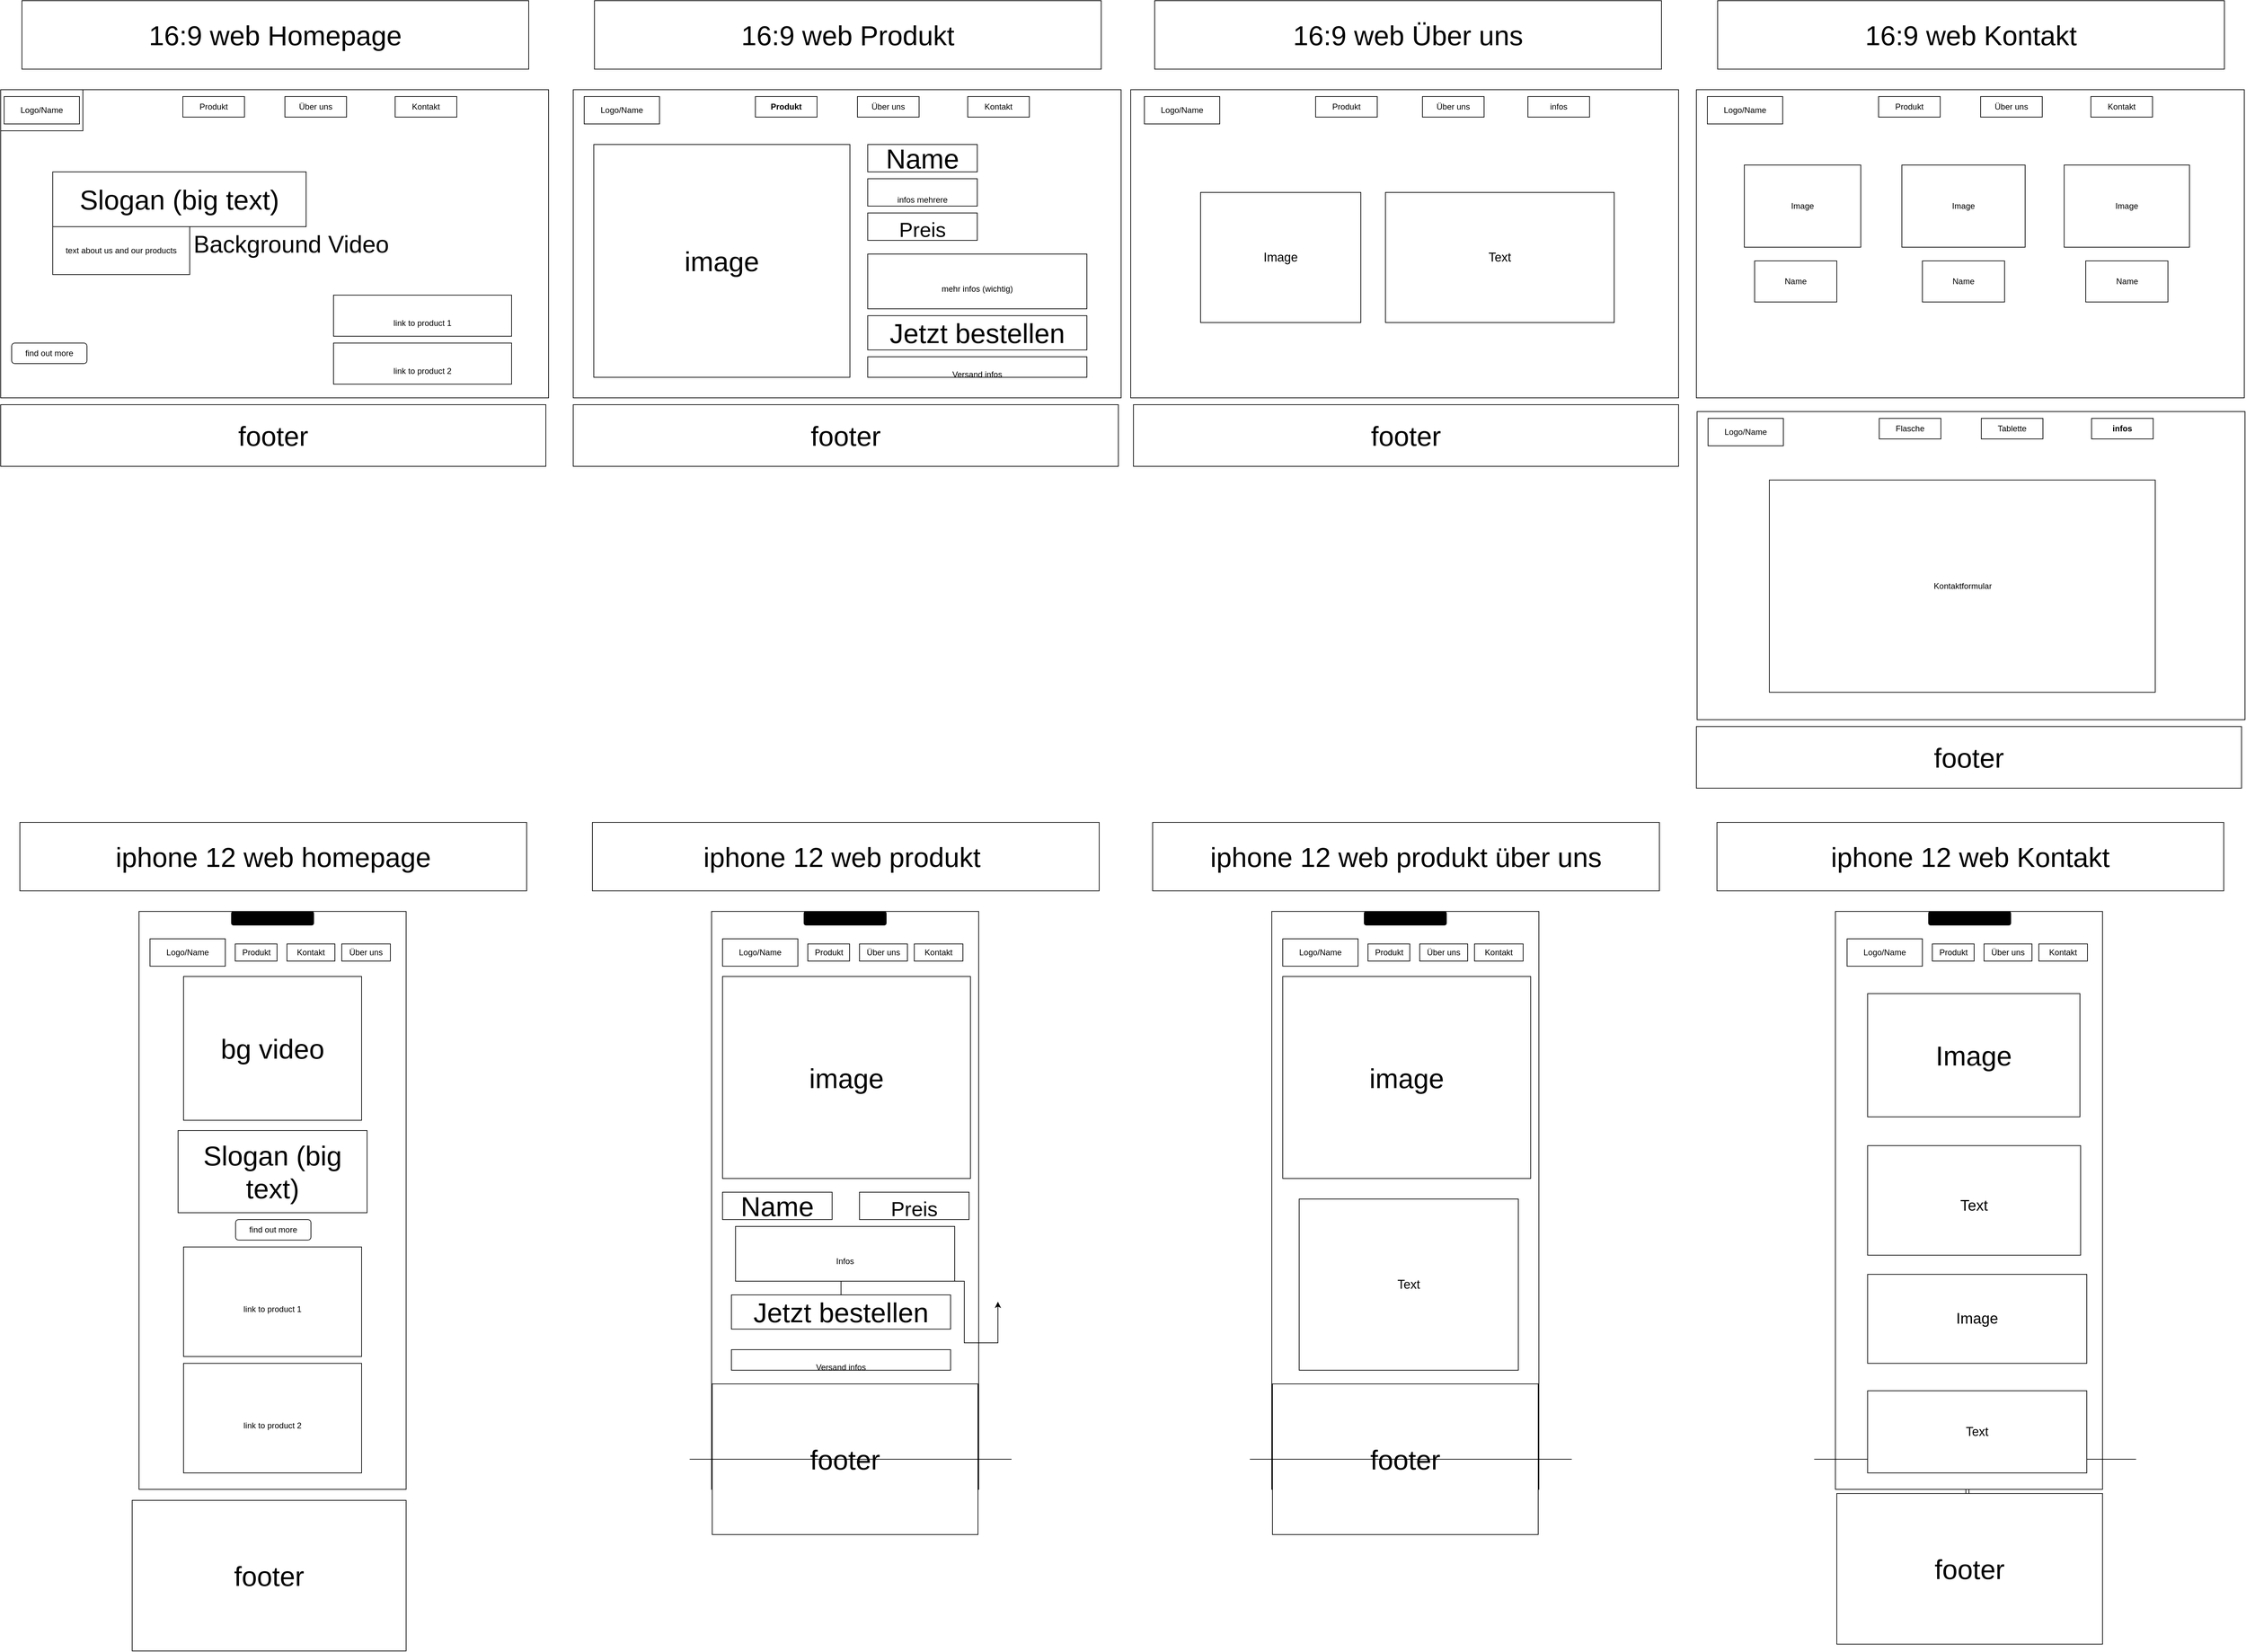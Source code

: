 <mxfile version="20.2.3" type="device"><diagram id="K0RK0H-DGDkPsjTE4IwI" name="Seite-1"><mxGraphModel dx="6045" dy="4220" grid="1" gridSize="10" guides="1" tooltips="1" connect="1" arrows="1" fold="1" page="1" pageScale="1" pageWidth="827" pageHeight="1169" math="0" shadow="0"><root><mxCell id="0"/><mxCell id="1" parent="0"/><mxCell id="pjbPfkMu4wjZKB3xq2uF-1" value="" style="whiteSpace=wrap;html=1;aspect=fixed;" parent="1" vertex="1"><mxGeometry x="249" y="290" width="300" height="300" as="geometry"/></mxCell><mxCell id="XYRraHFpB0dTj9XCGOIK-4" value="&lt;font style=&quot;font-size: 35px;&quot;&gt;&amp;nbsp; &amp;nbsp; &amp;nbsp;Background Video&lt;/font&gt;" style="rounded=0;whiteSpace=wrap;html=1;" parent="1" vertex="1"><mxGeometry x="14" y="160" width="800" height="450" as="geometry"/></mxCell><mxCell id="XYRraHFpB0dTj9XCGOIK-11" value="&lt;font style=&quot;font-size: 40px;&quot;&gt;Slogan (big text)&lt;/font&gt;" style="rounded=0;whiteSpace=wrap;html=1;" parent="1" vertex="1"><mxGeometry x="90" y="280" width="370" height="80" as="geometry"/></mxCell><mxCell id="XYRraHFpB0dTj9XCGOIK-13" value="&lt;font style=&quot;font-size: 12px;&quot;&gt;link to product 1&lt;/font&gt;" style="rounded=0;whiteSpace=wrap;html=1;fontSize=40;" parent="1" vertex="1"><mxGeometry x="500" y="460" width="260" height="60" as="geometry"/></mxCell><mxCell id="XYRraHFpB0dTj9XCGOIK-14" value="&lt;font style=&quot;font-size: 12px;&quot;&gt;link to product 2&lt;br&gt;&lt;/font&gt;" style="rounded=0;whiteSpace=wrap;html=1;fontSize=40;" parent="1" vertex="1"><mxGeometry x="500" y="530" width="260" height="60" as="geometry"/></mxCell><mxCell id="XYRraHFpB0dTj9XCGOIK-15" value="text about us and our products" style="rounded=0;whiteSpace=wrap;html=1;fontSize=12;" parent="1" vertex="1"><mxGeometry x="90" y="360" width="200" height="70" as="geometry"/></mxCell><mxCell id="XYRraHFpB0dTj9XCGOIK-16" value="find out more" style="rounded=1;whiteSpace=wrap;html=1;fontSize=12;" parent="1" vertex="1"><mxGeometry x="30" y="530" width="110" height="30" as="geometry"/></mxCell><mxCell id="XYRraHFpB0dTj9XCGOIK-17" value="" style="rounded=0;whiteSpace=wrap;html=1;fontSize=12;" parent="1" vertex="1"><mxGeometry x="216" y="1360" width="390" height="844" as="geometry"/></mxCell><mxCell id="XYRraHFpB0dTj9XCGOIK-18" value="Logo/Name" style="rounded=0;whiteSpace=wrap;html=1;" parent="1" vertex="1"><mxGeometry x="232" y="1400" width="110" height="40" as="geometry"/></mxCell><mxCell id="XYRraHFpB0dTj9XCGOIK-19" value="" style="rounded=1;whiteSpace=wrap;html=1;fontSize=12;fillStyle=solid;fillColor=#000000;" parent="1" vertex="1"><mxGeometry x="351" y="1360" width="120" height="20" as="geometry"/></mxCell><mxCell id="XYRraHFpB0dTj9XCGOIK-25" value="Produkt" style="rounded=0;whiteSpace=wrap;html=1;" parent="1" vertex="1"><mxGeometry x="356.5" y="1407.5" width="61" height="25" as="geometry"/></mxCell><mxCell id="XYRraHFpB0dTj9XCGOIK-26" value="Kontakt" style="rounded=0;whiteSpace=wrap;html=1;" parent="1" vertex="1"><mxGeometry x="432" y="1407.5" width="70" height="25" as="geometry"/></mxCell><mxCell id="XYRraHFpB0dTj9XCGOIK-27" value="Über uns" style="rounded=0;whiteSpace=wrap;html=1;" parent="1" vertex="1"><mxGeometry x="512" y="1407.5" width="71" height="25" as="geometry"/></mxCell><mxCell id="XYRraHFpB0dTj9XCGOIK-28" value="&lt;font style=&quot;font-size: 40px;&quot;&gt;Slogan (big text)&lt;/font&gt;" style="rounded=0;whiteSpace=wrap;html=1;" parent="1" vertex="1"><mxGeometry x="273" y="1680" width="276" height="120" as="geometry"/></mxCell><mxCell id="XYRraHFpB0dTj9XCGOIK-29" value="bg video" style="rounded=0;whiteSpace=wrap;html=1;fontSize=40;" parent="1" vertex="1"><mxGeometry x="281" y="1455" width="260" height="210" as="geometry"/></mxCell><mxCell id="XYRraHFpB0dTj9XCGOIK-30" value="&lt;font style=&quot;font-size: 12px;&quot;&gt;link to product 1&lt;/font&gt;" style="rounded=0;whiteSpace=wrap;html=1;fontSize=40;" parent="1" vertex="1"><mxGeometry x="281" y="1850" width="260" height="160" as="geometry"/></mxCell><mxCell id="XYRraHFpB0dTj9XCGOIK-32" value="&lt;font style=&quot;font-size: 12px;&quot;&gt;link to product 2&lt;/font&gt;" style="rounded=0;whiteSpace=wrap;html=1;fontSize=40;" parent="1" vertex="1"><mxGeometry x="281" y="2020" width="260" height="160" as="geometry"/></mxCell><mxCell id="XYRraHFpB0dTj9XCGOIK-33" value="find out more" style="rounded=1;whiteSpace=wrap;html=1;fontSize=12;" parent="1" vertex="1"><mxGeometry x="357" y="1810" width="110" height="30" as="geometry"/></mxCell><mxCell id="XYRraHFpB0dTj9XCGOIK-35" value="&lt;font style=&quot;font-size: 40px;&quot;&gt;iphone 12 web homepage&lt;/font&gt;" style="rounded=0;whiteSpace=wrap;html=1;fillStyle=solid;fontSize=12;fillColor=#FFFFFF;" parent="1" vertex="1"><mxGeometry x="42" y="1230" width="740" height="100" as="geometry"/></mxCell><mxCell id="XYRraHFpB0dTj9XCGOIK-36" value="&lt;font style=&quot;font-size: 40px;&quot;&gt;16:9 web Homepage&lt;/font&gt;" style="rounded=0;whiteSpace=wrap;html=1;fillStyle=solid;fontSize=12;fillColor=#FFFFFF;" parent="1" vertex="1"><mxGeometry x="45" y="30" width="740" height="100" as="geometry"/></mxCell><mxCell id="XYRraHFpB0dTj9XCGOIK-37" value="" style="rounded=0;whiteSpace=wrap;html=1;" parent="1" vertex="1"><mxGeometry x="850" y="160" width="800" height="450" as="geometry"/></mxCell><mxCell id="XYRraHFpB0dTj9XCGOIK-38" value="Logo/Name" style="rounded=0;whiteSpace=wrap;html=1;" parent="1" vertex="1"><mxGeometry x="866" y="170" width="110" height="40" as="geometry"/></mxCell><mxCell id="XYRraHFpB0dTj9XCGOIK-39" value="Produkt" style="rounded=0;whiteSpace=wrap;html=1;fontStyle=1" parent="1" vertex="1"><mxGeometry x="1116" y="170" width="90" height="30" as="geometry"/></mxCell><mxCell id="XYRraHFpB0dTj9XCGOIK-40" value="Über uns" style="rounded=0;whiteSpace=wrap;html=1;" parent="1" vertex="1"><mxGeometry x="1265" y="170" width="90" height="30" as="geometry"/></mxCell><mxCell id="XYRraHFpB0dTj9XCGOIK-41" value="Kontakt" style="rounded=0;whiteSpace=wrap;html=1;" parent="1" vertex="1"><mxGeometry x="1426" y="170" width="90" height="30" as="geometry"/></mxCell><mxCell id="XYRraHFpB0dTj9XCGOIK-43" value="image" style="rounded=0;whiteSpace=wrap;html=1;fontSize=40;" parent="1" vertex="1"><mxGeometry x="880" y="240" width="374" height="340" as="geometry"/></mxCell><mxCell id="XYRraHFpB0dTj9XCGOIK-45" value="&lt;font style=&quot;&quot;&gt;&lt;font style=&quot;font-size: 40px;&quot;&gt;Name&lt;/font&gt;&lt;br&gt;&lt;/font&gt;" style="rounded=0;whiteSpace=wrap;html=1;fontSize=40;" parent="1" vertex="1"><mxGeometry x="1280" y="240" width="160" height="40" as="geometry"/></mxCell><mxCell id="XYRraHFpB0dTj9XCGOIK-48" value="&lt;font style=&quot;font-size: 40px;&quot;&gt;16:9 web Produkt&lt;/font&gt;" style="rounded=0;whiteSpace=wrap;html=1;fillStyle=solid;fontSize=12;fillColor=#FFFFFF;" parent="1" vertex="1"><mxGeometry x="881" y="30" width="740" height="100" as="geometry"/></mxCell><mxCell id="XYRraHFpB0dTj9XCGOIK-49" value="footer" style="rounded=0;whiteSpace=wrap;html=1;fillStyle=solid;fontSize=40;fillColor=#FFFFFF;" parent="1" vertex="1"><mxGeometry x="14" y="620" width="796" height="90" as="geometry"/></mxCell><mxCell id="XYRraHFpB0dTj9XCGOIK-50" value="footer" style="rounded=0;whiteSpace=wrap;html=1;fillStyle=solid;fontSize=40;fillColor=#FFFFFF;" parent="1" vertex="1"><mxGeometry x="850" y="620" width="796" height="90" as="geometry"/></mxCell><mxCell id="XYRraHFpB0dTj9XCGOIK-51" value="&lt;font style=&quot;font-size: 12px;&quot;&gt;infos mehrere&lt;br&gt;&lt;/font&gt;" style="rounded=0;whiteSpace=wrap;html=1;fontSize=40;" parent="1" vertex="1"><mxGeometry x="1280" y="290" width="160" height="40" as="geometry"/></mxCell><mxCell id="XYRraHFpB0dTj9XCGOIK-52" value="&lt;font style=&quot;font-size: 30px;&quot;&gt;Preis&lt;br&gt;&lt;/font&gt;" style="rounded=0;whiteSpace=wrap;html=1;fontSize=40;" parent="1" vertex="1"><mxGeometry x="1280" y="340" width="160" height="40" as="geometry"/></mxCell><mxCell id="XYRraHFpB0dTj9XCGOIK-53" value="Jetzt bestellen" style="rounded=0;whiteSpace=wrap;html=1;fillStyle=solid;fontSize=40;fillColor=#FFFFFF;" parent="1" vertex="1"><mxGeometry x="1280" y="490" width="320" height="50" as="geometry"/></mxCell><mxCell id="XYRraHFpB0dTj9XCGOIK-54" value="&lt;font style=&quot;font-size: 12px;&quot;&gt;Versand infos&lt;br&gt;&lt;/font&gt;" style="rounded=0;whiteSpace=wrap;html=1;fontSize=40;" parent="1" vertex="1"><mxGeometry x="1280" y="550" width="320" height="30" as="geometry"/></mxCell><mxCell id="XYRraHFpB0dTj9XCGOIK-56" value="&lt;font style=&quot;font-size: 12px;&quot;&gt;mehr infos (wichtig)&lt;br&gt;&lt;/font&gt;" style="rounded=0;whiteSpace=wrap;html=1;fontSize=40;" parent="1" vertex="1"><mxGeometry x="1280" y="400" width="320" height="80" as="geometry"/></mxCell><mxCell id="XYRraHFpB0dTj9XCGOIK-57" value="" style="rounded=0;whiteSpace=wrap;html=1;" parent="1" vertex="1"><mxGeometry x="1664" y="160" width="800" height="450" as="geometry"/></mxCell><mxCell id="XYRraHFpB0dTj9XCGOIK-58" value="Logo/Name" style="rounded=0;whiteSpace=wrap;html=1;" parent="1" vertex="1"><mxGeometry x="1684" y="170" width="110" height="40" as="geometry"/></mxCell><mxCell id="XYRraHFpB0dTj9XCGOIK-59" value="Produkt" style="rounded=0;whiteSpace=wrap;html=1;" parent="1" vertex="1"><mxGeometry x="1934" y="170" width="90" height="30" as="geometry"/></mxCell><mxCell id="XYRraHFpB0dTj9XCGOIK-60" value="&lt;span style=&quot;font-weight: normal;&quot;&gt;Über uns&lt;/span&gt;" style="rounded=0;whiteSpace=wrap;html=1;fontStyle=1" parent="1" vertex="1"><mxGeometry x="2090" y="170" width="90" height="30" as="geometry"/></mxCell><mxCell id="XYRraHFpB0dTj9XCGOIK-61" value="infos" style="rounded=0;whiteSpace=wrap;html=1;" parent="1" vertex="1"><mxGeometry x="2244" y="170" width="90" height="30" as="geometry"/></mxCell><mxCell id="XYRraHFpB0dTj9XCGOIK-64" value="&lt;font style=&quot;font-size: 40px;&quot;&gt;16:9 web Über uns&lt;/font&gt;" style="rounded=0;whiteSpace=wrap;html=1;fillStyle=solid;fontSize=12;fillColor=#FFFFFF;" parent="1" vertex="1"><mxGeometry x="1699" y="30" width="740" height="100" as="geometry"/></mxCell><mxCell id="XYRraHFpB0dTj9XCGOIK-65" value="footer" style="rounded=0;whiteSpace=wrap;html=1;fillStyle=solid;fontSize=40;fillColor=#FFFFFF;" parent="1" vertex="1"><mxGeometry x="1668" y="620" width="796" height="90" as="geometry"/></mxCell><mxCell id="XYRraHFpB0dTj9XCGOIK-71" value="" style="rounded=0;whiteSpace=wrap;html=1;" parent="1" vertex="1"><mxGeometry x="2490" y="160" width="800" height="450" as="geometry"/></mxCell><mxCell id="XYRraHFpB0dTj9XCGOIK-72" value="Logo/Name" style="rounded=0;whiteSpace=wrap;html=1;" parent="1" vertex="1"><mxGeometry x="2506" y="170" width="110" height="40" as="geometry"/></mxCell><mxCell id="XYRraHFpB0dTj9XCGOIK-73" value="Produkt" style="rounded=0;whiteSpace=wrap;html=1;" parent="1" vertex="1"><mxGeometry x="2756" y="170" width="90" height="30" as="geometry"/></mxCell><mxCell id="XYRraHFpB0dTj9XCGOIK-74" value="Über uns" style="rounded=0;whiteSpace=wrap;html=1;" parent="1" vertex="1"><mxGeometry x="2905" y="170" width="90" height="30" as="geometry"/></mxCell><mxCell id="XYRraHFpB0dTj9XCGOIK-75" value="&lt;span style=&quot;font-weight: normal;&quot;&gt;Kontakt&lt;/span&gt;" style="rounded=0;whiteSpace=wrap;html=1;fontStyle=1" parent="1" vertex="1"><mxGeometry x="3066" y="170" width="90" height="30" as="geometry"/></mxCell><mxCell id="XYRraHFpB0dTj9XCGOIK-78" value="&lt;font style=&quot;font-size: 40px;&quot;&gt;16:9 web Kontakt&lt;/font&gt;" style="rounded=0;whiteSpace=wrap;html=1;fillStyle=solid;fontSize=12;fillColor=#FFFFFF;" parent="1" vertex="1"><mxGeometry x="2521" y="30" width="740" height="100" as="geometry"/></mxCell><mxCell id="XYRraHFpB0dTj9XCGOIK-79" value="footer" style="rounded=0;whiteSpace=wrap;html=1;fillStyle=solid;fontSize=40;fillColor=#FFFFFF;" parent="1" vertex="1"><mxGeometry x="2490" y="1090" width="796" height="90" as="geometry"/></mxCell><mxCell id="roPLcq4liNXYQqXSRHBB-10" value="" style="rounded=0;whiteSpace=wrap;html=1;" parent="1" vertex="1"><mxGeometry x="2491" y="630" width="800" height="450" as="geometry"/></mxCell><mxCell id="roPLcq4liNXYQqXSRHBB-11" value="Logo/Name" style="rounded=0;whiteSpace=wrap;html=1;" parent="1" vertex="1"><mxGeometry x="2507" y="640" width="110" height="40" as="geometry"/></mxCell><mxCell id="roPLcq4liNXYQqXSRHBB-12" value="Flasche" style="rounded=0;whiteSpace=wrap;html=1;" parent="1" vertex="1"><mxGeometry x="2757" y="640" width="90" height="30" as="geometry"/></mxCell><mxCell id="roPLcq4liNXYQqXSRHBB-13" value="Tablette" style="rounded=0;whiteSpace=wrap;html=1;" parent="1" vertex="1"><mxGeometry x="2906" y="640" width="90" height="30" as="geometry"/></mxCell><mxCell id="roPLcq4liNXYQqXSRHBB-14" value="infos" style="rounded=0;whiteSpace=wrap;html=1;fontStyle=1" parent="1" vertex="1"><mxGeometry x="3067" y="640" width="90" height="30" as="geometry"/></mxCell><mxCell id="roPLcq4liNXYQqXSRHBB-15" value="Kontaktformular" style="rounded=0;whiteSpace=wrap;html=1;" parent="1" vertex="1"><mxGeometry x="2596.5" y="730" width="563.5" height="310" as="geometry"/></mxCell><mxCell id="roPLcq4liNXYQqXSRHBB-17" value="" style="rounded=0;whiteSpace=wrap;html=1;fontSize=17;" parent="1" vertex="1"><mxGeometry x="14" y="160" width="120" height="60" as="geometry"/></mxCell><mxCell id="XYRraHFpB0dTj9XCGOIK-5" value="Logo/Name" style="rounded=0;whiteSpace=wrap;html=1;" parent="1" vertex="1"><mxGeometry x="19" y="170" width="110" height="40" as="geometry"/></mxCell><mxCell id="XYRraHFpB0dTj9XCGOIK-7" value="Produkt" style="rounded=0;whiteSpace=wrap;html=1;" parent="1" vertex="1"><mxGeometry x="280" y="170" width="90" height="30" as="geometry"/></mxCell><mxCell id="XYRraHFpB0dTj9XCGOIK-8" value="Über uns" style="rounded=0;whiteSpace=wrap;html=1;" parent="1" vertex="1"><mxGeometry x="429" y="170" width="90" height="30" as="geometry"/></mxCell><mxCell id="XYRraHFpB0dTj9XCGOIK-9" value="Kontakt" style="rounded=0;whiteSpace=wrap;html=1;" parent="1" vertex="1"><mxGeometry x="590" y="170" width="90" height="30" as="geometry"/></mxCell><mxCell id="roPLcq4liNXYQqXSRHBB-22" value="" style="rounded=0;whiteSpace=wrap;html=1;fontSize=12;" parent="1" vertex="1"><mxGeometry x="1052" y="1360" width="390" height="844" as="geometry"/></mxCell><mxCell id="roPLcq4liNXYQqXSRHBB-23" value="Logo/Name" style="rounded=0;whiteSpace=wrap;html=1;" parent="1" vertex="1"><mxGeometry x="1068" y="1400" width="110" height="40" as="geometry"/></mxCell><mxCell id="roPLcq4liNXYQqXSRHBB-24" value="" style="rounded=1;whiteSpace=wrap;html=1;fontSize=12;fillStyle=solid;fillColor=#000000;" parent="1" vertex="1"><mxGeometry x="1187" y="1360" width="120" height="20" as="geometry"/></mxCell><mxCell id="roPLcq4liNXYQqXSRHBB-25" value="Produkt" style="rounded=0;whiteSpace=wrap;html=1;" parent="1" vertex="1"><mxGeometry x="1192.5" y="1407.5" width="61" height="25" as="geometry"/></mxCell><mxCell id="roPLcq4liNXYQqXSRHBB-26" value="Über uns" style="rounded=0;whiteSpace=wrap;html=1;" parent="1" vertex="1"><mxGeometry x="1268" y="1407.5" width="70" height="25" as="geometry"/></mxCell><mxCell id="roPLcq4liNXYQqXSRHBB-27" value="Kontakt" style="rounded=0;whiteSpace=wrap;html=1;" parent="1" vertex="1"><mxGeometry x="1348" y="1407.5" width="71" height="25" as="geometry"/></mxCell><mxCell id="roPLcq4liNXYQqXSRHBB-29" value="image" style="rounded=0;whiteSpace=wrap;html=1;fontSize=40;" parent="1" vertex="1"><mxGeometry x="1068" y="1455" width="362" height="295" as="geometry"/></mxCell><mxCell id="roPLcq4liNXYQqXSRHBB-33" value="&lt;font style=&quot;font-size: 40px;&quot;&gt;iphone 12 web produkt&amp;nbsp;&lt;br&gt;&lt;/font&gt;" style="rounded=0;whiteSpace=wrap;html=1;fillStyle=solid;fontSize=12;fillColor=#FFFFFF;" parent="1" vertex="1"><mxGeometry x="878" y="1230" width="740" height="100" as="geometry"/></mxCell><mxCell id="roPLcq4liNXYQqXSRHBB-34" value="footer" style="rounded=0;whiteSpace=wrap;html=1;fillStyle=solid;fontSize=40;fillColor=#FFFFFF;" parent="1" vertex="1"><mxGeometry x="206" y="2220" width="400" height="220" as="geometry"/></mxCell><mxCell id="roPLcq4liNXYQqXSRHBB-35" value="footer" style="rounded=0;whiteSpace=wrap;html=1;fillStyle=solid;fontSize=40;fillColor=#FFFFFF;" parent="1" vertex="1"><mxGeometry x="1053" y="2050" width="388" height="220" as="geometry"/></mxCell><mxCell id="roPLcq4liNXYQqXSRHBB-36" value="&lt;font style=&quot;&quot;&gt;&lt;font style=&quot;font-size: 40px;&quot;&gt;Name&lt;/font&gt;&lt;br&gt;&lt;/font&gt;" style="rounded=0;whiteSpace=wrap;html=1;fontSize=40;" parent="1" vertex="1"><mxGeometry x="1068" y="1770" width="160" height="40" as="geometry"/></mxCell><mxCell id="roPLcq4liNXYQqXSRHBB-38" value="&lt;font style=&quot;font-size: 30px;&quot;&gt;Preis&lt;br&gt;&lt;/font&gt;" style="rounded=0;whiteSpace=wrap;html=1;fontSize=40;" parent="1" vertex="1"><mxGeometry x="1268" y="1770" width="160" height="40" as="geometry"/></mxCell><mxCell id="roPLcq4liNXYQqXSRHBB-39" value="Jetzt bestellen" style="rounded=0;whiteSpace=wrap;html=1;fillStyle=solid;fontSize=40;fillColor=#FFFFFF;" parent="1" vertex="1"><mxGeometry x="1081" y="1920" width="320" height="50" as="geometry"/></mxCell><mxCell id="roPLcq4liNXYQqXSRHBB-40" value="&lt;font style=&quot;font-size: 12px;&quot;&gt;Versand infos&lt;br&gt;&lt;/font&gt;" style="rounded=0;whiteSpace=wrap;html=1;fontSize=40;" parent="1" vertex="1"><mxGeometry x="1081" y="2000" width="320" height="30" as="geometry"/></mxCell><mxCell id="roPLcq4liNXYQqXSRHBB-41" value="&lt;font style=&quot;font-size: 12px;&quot;&gt;Infos&lt;br&gt;&lt;/font&gt;" style="rounded=0;whiteSpace=wrap;html=1;fontSize=40;" parent="1" vertex="1"><mxGeometry x="1087" y="1820" width="320" height="80" as="geometry"/></mxCell><mxCell id="roPLcq4liNXYQqXSRHBB-42" value="" style="endArrow=none;html=1;rounded=0;fontSize=17;" parent="1" edge="1"><mxGeometry width="50" height="50" relative="1" as="geometry"><mxPoint x="1020" y="2160" as="sourcePoint"/><mxPoint x="1490" y="2160" as="targetPoint"/></mxGeometry></mxCell><mxCell id="roPLcq4liNXYQqXSRHBB-43" value="" style="rounded=0;whiteSpace=wrap;html=1;fontSize=12;" parent="1" vertex="1"><mxGeometry x="1870" y="1360" width="390" height="844" as="geometry"/></mxCell><mxCell id="roPLcq4liNXYQqXSRHBB-44" value="Logo/Name" style="rounded=0;whiteSpace=wrap;html=1;" parent="1" vertex="1"><mxGeometry x="1886" y="1400" width="110" height="40" as="geometry"/></mxCell><mxCell id="roPLcq4liNXYQqXSRHBB-45" value="" style="rounded=1;whiteSpace=wrap;html=1;fontSize=12;fillStyle=solid;fillColor=#000000;" parent="1" vertex="1"><mxGeometry x="2005" y="1360" width="120" height="20" as="geometry"/></mxCell><mxCell id="roPLcq4liNXYQqXSRHBB-46" value="Produkt" style="rounded=0;whiteSpace=wrap;html=1;" parent="1" vertex="1"><mxGeometry x="2010.5" y="1407.5" width="61" height="25" as="geometry"/></mxCell><mxCell id="roPLcq4liNXYQqXSRHBB-47" value="Über uns" style="rounded=0;whiteSpace=wrap;html=1;" parent="1" vertex="1"><mxGeometry x="2086" y="1407.5" width="70" height="25" as="geometry"/></mxCell><mxCell id="roPLcq4liNXYQqXSRHBB-48" value="Kontakt" style="rounded=0;whiteSpace=wrap;html=1;" parent="1" vertex="1"><mxGeometry x="2166" y="1407.5" width="71" height="25" as="geometry"/></mxCell><mxCell id="roPLcq4liNXYQqXSRHBB-49" value="image" style="rounded=0;whiteSpace=wrap;html=1;fontSize=40;" parent="1" vertex="1"><mxGeometry x="1886" y="1455" width="362" height="295" as="geometry"/></mxCell><mxCell id="roPLcq4liNXYQqXSRHBB-50" value="&lt;font style=&quot;font-size: 40px;&quot;&gt;iphone 12 web produkt über uns&lt;/font&gt;" style="rounded=0;whiteSpace=wrap;html=1;fillStyle=solid;fontSize=12;fillColor=#FFFFFF;" parent="1" vertex="1"><mxGeometry x="1696" y="1230" width="740" height="100" as="geometry"/></mxCell><mxCell id="roPLcq4liNXYQqXSRHBB-51" value="footer" style="rounded=0;whiteSpace=wrap;html=1;fillStyle=solid;fontSize=40;fillColor=#FFFFFF;" parent="1" vertex="1"><mxGeometry x="1871" y="2050" width="388" height="220" as="geometry"/></mxCell><mxCell id="roPLcq4liNXYQqXSRHBB-57" value="" style="endArrow=none;html=1;rounded=0;fontSize=17;" parent="1" edge="1"><mxGeometry width="50" height="50" relative="1" as="geometry"><mxPoint x="1838" y="2160" as="sourcePoint"/><mxPoint x="2308" y="2160" as="targetPoint"/></mxGeometry></mxCell><mxCell id="roPLcq4liNXYQqXSRHBB-74" style="edgeStyle=orthogonalEdgeStyle;rounded=0;orthogonalLoop=1;jettySize=auto;html=1;fontSize=17;" parent="1" source="roPLcq4liNXYQqXSRHBB-58" edge="1"><mxGeometry relative="1" as="geometry"><mxPoint x="2883.0" y="2030" as="targetPoint"/></mxGeometry></mxCell><mxCell id="roPLcq4liNXYQqXSRHBB-58" value="" style="rounded=0;whiteSpace=wrap;html=1;fontSize=12;" parent="1" vertex="1"><mxGeometry x="2693" y="1360" width="390" height="844" as="geometry"/></mxCell><mxCell id="roPLcq4liNXYQqXSRHBB-59" value="Logo/Name" style="rounded=0;whiteSpace=wrap;html=1;" parent="1" vertex="1"><mxGeometry x="2710" y="1400" width="110" height="40" as="geometry"/></mxCell><mxCell id="roPLcq4liNXYQqXSRHBB-60" value="" style="rounded=1;whiteSpace=wrap;html=1;fontSize=12;fillStyle=solid;fillColor=#000000;" parent="1" vertex="1"><mxGeometry x="2829" y="1360" width="120" height="20" as="geometry"/></mxCell><mxCell id="roPLcq4liNXYQqXSRHBB-61" value="Produkt" style="rounded=0;whiteSpace=wrap;html=1;" parent="1" vertex="1"><mxGeometry x="2834.5" y="1407.5" width="61" height="25" as="geometry"/></mxCell><mxCell id="roPLcq4liNXYQqXSRHBB-62" value="Über uns" style="rounded=0;whiteSpace=wrap;html=1;" parent="1" vertex="1"><mxGeometry x="2910" y="1407.5" width="70" height="25" as="geometry"/></mxCell><mxCell id="roPLcq4liNXYQqXSRHBB-63" value="Kontakt" style="rounded=0;whiteSpace=wrap;html=1;" parent="1" vertex="1"><mxGeometry x="2990" y="1407.5" width="71" height="25" as="geometry"/></mxCell><mxCell id="roPLcq4liNXYQqXSRHBB-64" value="Image" style="rounded=0;whiteSpace=wrap;html=1;fontSize=40;" parent="1" vertex="1"><mxGeometry x="2740" y="1480" width="310" height="180" as="geometry"/></mxCell><mxCell id="roPLcq4liNXYQqXSRHBB-65" value="&lt;font style=&quot;font-size: 40px;&quot;&gt;iphone 12 web Kontakt&lt;/font&gt;" style="rounded=0;whiteSpace=wrap;html=1;fillStyle=solid;fontSize=12;fillColor=#FFFFFF;" parent="1" vertex="1"><mxGeometry x="2520" y="1230" width="740" height="100" as="geometry"/></mxCell><mxCell id="roPLcq4liNXYQqXSRHBB-66" value="footer" style="rounded=0;whiteSpace=wrap;html=1;fillStyle=solid;fontSize=40;fillColor=#FFFFFF;" parent="1" vertex="1"><mxGeometry x="2695" y="2210" width="388" height="220" as="geometry"/></mxCell><mxCell id="roPLcq4liNXYQqXSRHBB-71" value="&lt;font style=&quot;&quot;&gt;&lt;span style=&quot;font-size: 22px;&quot;&gt;Text&lt;/span&gt;&lt;br&gt;&lt;/font&gt;" style="rounded=0;whiteSpace=wrap;html=1;fontSize=40;" parent="1" vertex="1"><mxGeometry x="2740" y="1702" width="311" height="160" as="geometry"/></mxCell><mxCell id="roPLcq4liNXYQqXSRHBB-72" value="" style="endArrow=none;html=1;rounded=0;fontSize=17;" parent="1" edge="1"><mxGeometry width="50" height="50" relative="1" as="geometry"><mxPoint x="2662" y="2160" as="sourcePoint"/><mxPoint x="3132" y="2160" as="targetPoint"/></mxGeometry></mxCell><mxCell id="roPLcq4liNXYQqXSRHBB-73" style="edgeStyle=orthogonalEdgeStyle;rounded=0;orthogonalLoop=1;jettySize=auto;html=1;entryX=1.216;entryY=0.2;entryDx=0;entryDy=0;entryPerimeter=0;fontSize=17;" parent="1" source="roPLcq4liNXYQqXSRHBB-39" target="roPLcq4liNXYQqXSRHBB-39" edge="1"><mxGeometry relative="1" as="geometry"/></mxCell><mxCell id="roPLcq4liNXYQqXSRHBB-75" value="Image" style="rounded=0;whiteSpace=wrap;html=1;fontSize=22;" parent="1" vertex="1"><mxGeometry x="2740" y="1890" width="320" height="130" as="geometry"/></mxCell><mxCell id="lqQ5paB-LOFJULTjAR4T-1" value="Image" style="rounded=0;whiteSpace=wrap;html=1;" vertex="1" parent="1"><mxGeometry x="2560" y="270" width="170" height="120" as="geometry"/></mxCell><mxCell id="lqQ5paB-LOFJULTjAR4T-2" value="Name" style="rounded=0;whiteSpace=wrap;html=1;" vertex="1" parent="1"><mxGeometry x="2575" y="410" width="120" height="60" as="geometry"/></mxCell><mxCell id="lqQ5paB-LOFJULTjAR4T-3" value="Image" style="rounded=0;whiteSpace=wrap;html=1;" vertex="1" parent="1"><mxGeometry x="2790" y="270" width="180" height="120" as="geometry"/></mxCell><mxCell id="lqQ5paB-LOFJULTjAR4T-4" value="Name" style="rounded=0;whiteSpace=wrap;html=1;" vertex="1" parent="1"><mxGeometry x="2820" y="410" width="120" height="60" as="geometry"/></mxCell><mxCell id="lqQ5paB-LOFJULTjAR4T-5" value="Name" style="rounded=0;whiteSpace=wrap;html=1;" vertex="1" parent="1"><mxGeometry x="3058.5" y="410" width="120" height="60" as="geometry"/></mxCell><mxCell id="lqQ5paB-LOFJULTjAR4T-6" value="Image" style="rounded=0;whiteSpace=wrap;html=1;" vertex="1" parent="1"><mxGeometry x="3027" y="270" width="183" height="120" as="geometry"/></mxCell><mxCell id="lqQ5paB-LOFJULTjAR4T-7" value="&lt;font style=&quot;font-size: 18px;&quot;&gt;Image&lt;/font&gt;" style="rounded=0;whiteSpace=wrap;html=1;" vertex="1" parent="1"><mxGeometry x="1766" y="310" width="234" height="190" as="geometry"/></mxCell><mxCell id="lqQ5paB-LOFJULTjAR4T-8" value="Text" style="rounded=0;whiteSpace=wrap;html=1;fontSize=18;" vertex="1" parent="1"><mxGeometry x="2036" y="310" width="334" height="190" as="geometry"/></mxCell><mxCell id="lqQ5paB-LOFJULTjAR4T-9" value="Text" style="rounded=0;whiteSpace=wrap;html=1;fontSize=18;" vertex="1" parent="1"><mxGeometry x="1910" y="1780" width="320" height="250" as="geometry"/></mxCell><mxCell id="lqQ5paB-LOFJULTjAR4T-11" value="Text" style="rounded=0;whiteSpace=wrap;html=1;fontSize=18;" vertex="1" parent="1"><mxGeometry x="2740" y="2060" width="320" height="120" as="geometry"/></mxCell></root></mxGraphModel></diagram></mxfile>